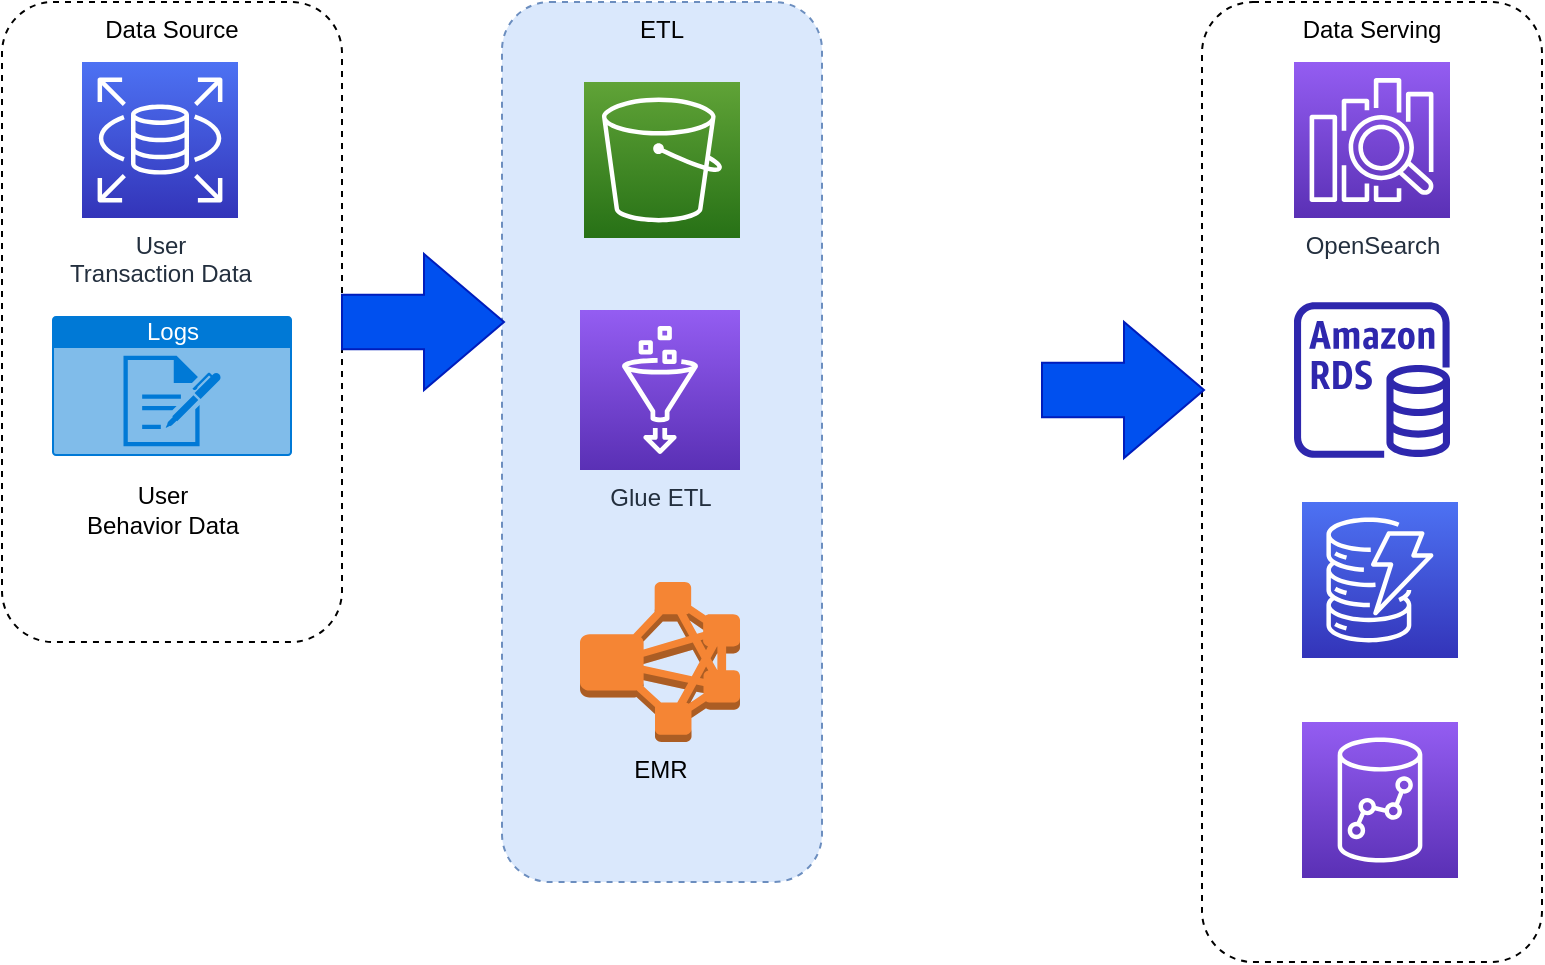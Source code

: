 <mxfile version="18.0.4" type="github">
  <diagram id="h9KlESZkeM_KyA5GVye0" name="Page-1">
    <mxGraphModel dx="1042" dy="564" grid="1" gridSize="10" guides="1" tooltips="1" connect="1" arrows="1" fold="1" page="1" pageScale="1" pageWidth="827" pageHeight="1169" math="0" shadow="0">
      <root>
        <mxCell id="0" />
        <mxCell id="1" parent="0" />
        <mxCell id="1boKg9RYA_tMOTUMseEs-1" value="Data Source" style="rounded=1;whiteSpace=wrap;html=1;dashed=1;verticalAlign=top;" parent="1" vertex="1">
          <mxGeometry x="30" y="60" width="170" height="320" as="geometry" />
        </mxCell>
        <mxCell id="1boKg9RYA_tMOTUMseEs-2" value="ETL" style="rounded=1;whiteSpace=wrap;html=1;dashed=1;verticalAlign=top;fillColor=#dae8fc;strokeColor=#6c8ebf;" parent="1" vertex="1">
          <mxGeometry x="280" y="60" width="160" height="440" as="geometry" />
        </mxCell>
        <mxCell id="1boKg9RYA_tMOTUMseEs-3" value="Data Serving" style="rounded=1;whiteSpace=wrap;html=1;dashed=1;verticalAlign=top;" parent="1" vertex="1">
          <mxGeometry x="630" y="60" width="170" height="480" as="geometry" />
        </mxCell>
        <mxCell id="gOYE-lqTsTMVQ3_55Tvr-1" value="User &lt;br&gt;Transaction Data" style="sketch=0;points=[[0,0,0],[0.25,0,0],[0.5,0,0],[0.75,0,0],[1,0,0],[0,1,0],[0.25,1,0],[0.5,1,0],[0.75,1,0],[1,1,0],[0,0.25,0],[0,0.5,0],[0,0.75,0],[1,0.25,0],[1,0.5,0],[1,0.75,0]];outlineConnect=0;fontColor=#232F3E;gradientColor=#4D72F3;gradientDirection=north;fillColor=#3334B9;strokeColor=#ffffff;dashed=0;verticalLabelPosition=bottom;verticalAlign=top;align=center;html=1;fontSize=12;fontStyle=0;aspect=fixed;shape=mxgraph.aws4.resourceIcon;resIcon=mxgraph.aws4.rds;" parent="1" vertex="1">
          <mxGeometry x="70" y="90" width="78" height="78" as="geometry" />
        </mxCell>
        <mxCell id="gOYE-lqTsTMVQ3_55Tvr-2" value="Logs" style="html=1;strokeColor=none;fillColor=#0079D6;labelPosition=center;verticalLabelPosition=middle;verticalAlign=top;align=center;fontSize=12;outlineConnect=0;spacingTop=-6;fontColor=#FFFFFF;sketch=0;shape=mxgraph.sitemap.log;dashed=1;" parent="1" vertex="1">
          <mxGeometry x="55" y="217" width="120" height="70" as="geometry" />
        </mxCell>
        <mxCell id="gOYE-lqTsTMVQ3_55Tvr-7" value="Glue ETL" style="sketch=0;points=[[0,0,0],[0.25,0,0],[0.5,0,0],[0.75,0,0],[1,0,0],[0,1,0],[0.25,1,0],[0.5,1,0],[0.75,1,0],[1,1,0],[0,0.25,0],[0,0.5,0],[0,0.75,0],[1,0.25,0],[1,0.5,0],[1,0.75,0]];outlineConnect=0;fontColor=#232F3E;gradientColor=#945DF2;gradientDirection=north;fillColor=#5A30B5;strokeColor=#ffffff;dashed=0;verticalLabelPosition=bottom;verticalAlign=top;align=center;html=1;fontSize=12;fontStyle=0;aspect=fixed;shape=mxgraph.aws4.resourceIcon;resIcon=mxgraph.aws4.glue;" parent="1" vertex="1">
          <mxGeometry x="319" y="214" width="80" height="80" as="geometry" />
        </mxCell>
        <mxCell id="gOYE-lqTsTMVQ3_55Tvr-10" value="EMR" style="outlineConnect=0;dashed=0;verticalLabelPosition=bottom;verticalAlign=top;align=center;html=1;shape=mxgraph.aws3.emr_cluster;fillColor=#F58534;gradientColor=none;" parent="1" vertex="1">
          <mxGeometry x="319" y="350" width="80" height="80" as="geometry" />
        </mxCell>
        <mxCell id="gOYE-lqTsTMVQ3_55Tvr-20" value="OpenSearch" style="sketch=0;points=[[0,0,0],[0.25,0,0],[0.5,0,0],[0.75,0,0],[1,0,0],[0,1,0],[0.25,1,0],[0.5,1,0],[0.75,1,0],[1,1,0],[0,0.25,0],[0,0.5,0],[0,0.75,0],[1,0.25,0],[1,0.5,0],[1,0.75,0]];outlineConnect=0;fontColor=#232F3E;gradientColor=#945DF2;gradientDirection=north;fillColor=#5A30B5;strokeColor=#ffffff;dashed=0;verticalLabelPosition=bottom;verticalAlign=top;align=center;html=1;fontSize=12;fontStyle=0;aspect=fixed;shape=mxgraph.aws4.resourceIcon;resIcon=mxgraph.aws4.elasticsearch_service;" parent="1" vertex="1">
          <mxGeometry x="676" y="90" width="78" height="78" as="geometry" />
        </mxCell>
        <mxCell id="gOYE-lqTsTMVQ3_55Tvr-21" value="" style="sketch=0;outlineConnect=0;fontColor=#232F3E;gradientColor=none;fillColor=#2E27AD;strokeColor=none;dashed=0;verticalLabelPosition=bottom;verticalAlign=top;align=center;html=1;fontSize=12;fontStyle=0;aspect=fixed;pointerEvents=1;shape=mxgraph.aws4.rds_instance;" parent="1" vertex="1">
          <mxGeometry x="676" y="210" width="78" height="78" as="geometry" />
        </mxCell>
        <mxCell id="gOYE-lqTsTMVQ3_55Tvr-22" value="" style="sketch=0;points=[[0,0,0],[0.25,0,0],[0.5,0,0],[0.75,0,0],[1,0,0],[0,1,0],[0.25,1,0],[0.5,1,0],[0.75,1,0],[1,1,0],[0,0.25,0],[0,0.5,0],[0,0.75,0],[1,0.25,0],[1,0.5,0],[1,0.75,0]];outlineConnect=0;fontColor=#232F3E;gradientColor=#4D72F3;gradientDirection=north;fillColor=#3334B9;strokeColor=#ffffff;dashed=0;verticalLabelPosition=bottom;verticalAlign=top;align=center;html=1;fontSize=12;fontStyle=0;aspect=fixed;shape=mxgraph.aws4.resourceIcon;resIcon=mxgraph.aws4.dynamodb;" parent="1" vertex="1">
          <mxGeometry x="680" y="310" width="78" height="78" as="geometry" />
        </mxCell>
        <mxCell id="gOYE-lqTsTMVQ3_55Tvr-23" value="" style="sketch=0;points=[[0,0,0],[0.25,0,0],[0.5,0,0],[0.75,0,0],[1,0,0],[0,1,0],[0.25,1,0],[0.5,1,0],[0.75,1,0],[1,1,0],[0,0.25,0],[0,0.5,0],[0,0.75,0],[1,0.25,0],[1,0.5,0],[1,0.75,0]];outlineConnect=0;fontColor=#232F3E;gradientColor=#945DF2;gradientDirection=north;fillColor=#5A30B5;strokeColor=#ffffff;dashed=0;verticalLabelPosition=bottom;verticalAlign=top;align=center;html=1;fontSize=12;fontStyle=0;aspect=fixed;shape=mxgraph.aws4.resourceIcon;resIcon=mxgraph.aws4.redshift;" parent="1" vertex="1">
          <mxGeometry x="680" y="420" width="78" height="78" as="geometry" />
        </mxCell>
        <mxCell id="gOYE-lqTsTMVQ3_55Tvr-24" value="" style="html=1;shadow=0;dashed=0;align=center;verticalAlign=middle;shape=mxgraph.arrows2.arrow;dy=0.6;dx=40;notch=0;fillColor=#0050ef;fontColor=#ffffff;strokeColor=#001DBC;" parent="1" vertex="1">
          <mxGeometry x="200" y="186" width="81" height="68" as="geometry" />
        </mxCell>
        <mxCell id="gOYE-lqTsTMVQ3_55Tvr-25" value="" style="html=1;shadow=0;dashed=0;align=center;verticalAlign=middle;shape=mxgraph.arrows2.arrow;dy=0.6;dx=40;notch=0;fillColor=#0050ef;fontColor=#ffffff;strokeColor=#001DBC;" parent="1" vertex="1">
          <mxGeometry x="550" y="220" width="81" height="68" as="geometry" />
        </mxCell>
        <mxCell id="EnIovy4CqQwhNQJP5zCk-3" value="User &lt;br&gt;Behavior Data" style="text;html=1;strokeColor=none;fillColor=none;align=center;verticalAlign=middle;whiteSpace=wrap;rounded=0;" parent="1" vertex="1">
          <mxGeometry x="70" y="297" width="81" height="33" as="geometry" />
        </mxCell>
        <mxCell id="rSVPgOdjpToEEBaKorgR-1" value="" style="sketch=0;points=[[0,0,0],[0.25,0,0],[0.5,0,0],[0.75,0,0],[1,0,0],[0,1,0],[0.25,1,0],[0.5,1,0],[0.75,1,0],[1,1,0],[0,0.25,0],[0,0.5,0],[0,0.75,0],[1,0.25,0],[1,0.5,0],[1,0.75,0]];outlineConnect=0;fontColor=#232F3E;gradientColor=#60A337;gradientDirection=north;fillColor=#277116;strokeColor=#ffffff;dashed=0;verticalLabelPosition=bottom;verticalAlign=top;align=center;html=1;fontSize=12;fontStyle=0;aspect=fixed;shape=mxgraph.aws4.resourceIcon;resIcon=mxgraph.aws4.s3;" vertex="1" parent="1">
          <mxGeometry x="321" y="100" width="78" height="78" as="geometry" />
        </mxCell>
      </root>
    </mxGraphModel>
  </diagram>
</mxfile>
